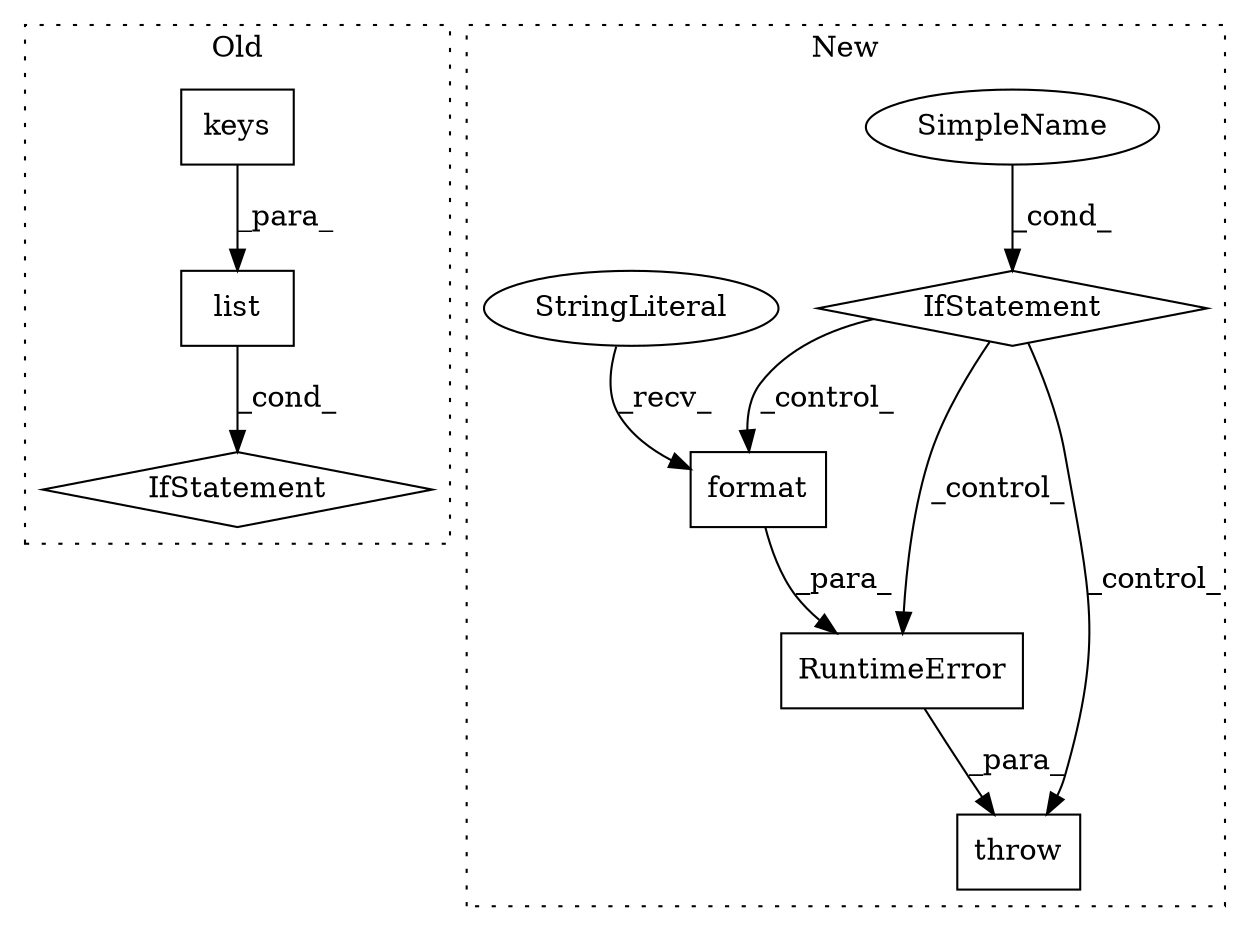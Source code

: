 digraph G {
subgraph cluster0 {
1 [label="keys" a="32" s="1436" l="6" shape="box"];
6 [label="list" a="32" s="1413,1442" l="5,1" shape="box"];
7 [label="IfStatement" a="25" s="1393,1443" l="8,2" shape="diamond"];
label = "Old";
style="dotted";
}
subgraph cluster1 {
2 [label="RuntimeError" a="32" s="1578,1687" l="13,1" shape="box"];
3 [label="throw" a="53" s="1572" l="6" shape="box"];
4 [label="IfStatement" a="25" s="1529,1562" l="8,2" shape="diamond"];
5 [label="SimpleName" a="42" s="" l="" shape="ellipse"];
8 [label="format" a="32" s="1661,1686" l="7,1" shape="box"];
9 [label="StringLiteral" a="45" s="1591" l="69" shape="ellipse"];
label = "New";
style="dotted";
}
1 -> 6 [label="_para_"];
2 -> 3 [label="_para_"];
4 -> 3 [label="_control_"];
4 -> 8 [label="_control_"];
4 -> 2 [label="_control_"];
5 -> 4 [label="_cond_"];
6 -> 7 [label="_cond_"];
8 -> 2 [label="_para_"];
9 -> 8 [label="_recv_"];
}